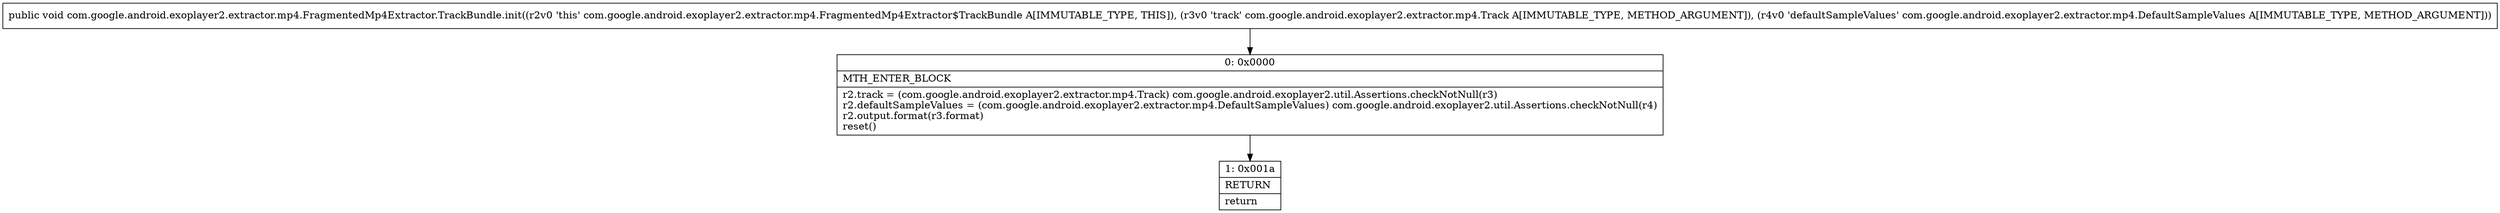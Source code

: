 digraph "CFG forcom.google.android.exoplayer2.extractor.mp4.FragmentedMp4Extractor.TrackBundle.init(Lcom\/google\/android\/exoplayer2\/extractor\/mp4\/Track;Lcom\/google\/android\/exoplayer2\/extractor\/mp4\/DefaultSampleValues;)V" {
Node_0 [shape=record,label="{0\:\ 0x0000|MTH_ENTER_BLOCK\l|r2.track = (com.google.android.exoplayer2.extractor.mp4.Track) com.google.android.exoplayer2.util.Assertions.checkNotNull(r3)\lr2.defaultSampleValues = (com.google.android.exoplayer2.extractor.mp4.DefaultSampleValues) com.google.android.exoplayer2.util.Assertions.checkNotNull(r4)\lr2.output.format(r3.format)\lreset()\l}"];
Node_1 [shape=record,label="{1\:\ 0x001a|RETURN\l|return\l}"];
MethodNode[shape=record,label="{public void com.google.android.exoplayer2.extractor.mp4.FragmentedMp4Extractor.TrackBundle.init((r2v0 'this' com.google.android.exoplayer2.extractor.mp4.FragmentedMp4Extractor$TrackBundle A[IMMUTABLE_TYPE, THIS]), (r3v0 'track' com.google.android.exoplayer2.extractor.mp4.Track A[IMMUTABLE_TYPE, METHOD_ARGUMENT]), (r4v0 'defaultSampleValues' com.google.android.exoplayer2.extractor.mp4.DefaultSampleValues A[IMMUTABLE_TYPE, METHOD_ARGUMENT])) }"];
MethodNode -> Node_0;
Node_0 -> Node_1;
}

